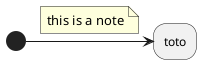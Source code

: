 {
  "sha1": "f8t7q21z6swaeku1yuvip56zntn24p6",
  "insertion": {
    "when": "2024-06-01T09:03:05.764Z",
    "user": "plantuml@gmail.com"
  }
}
@startuml

(*) -> "toto"
note on link: this is a note

@enduml

